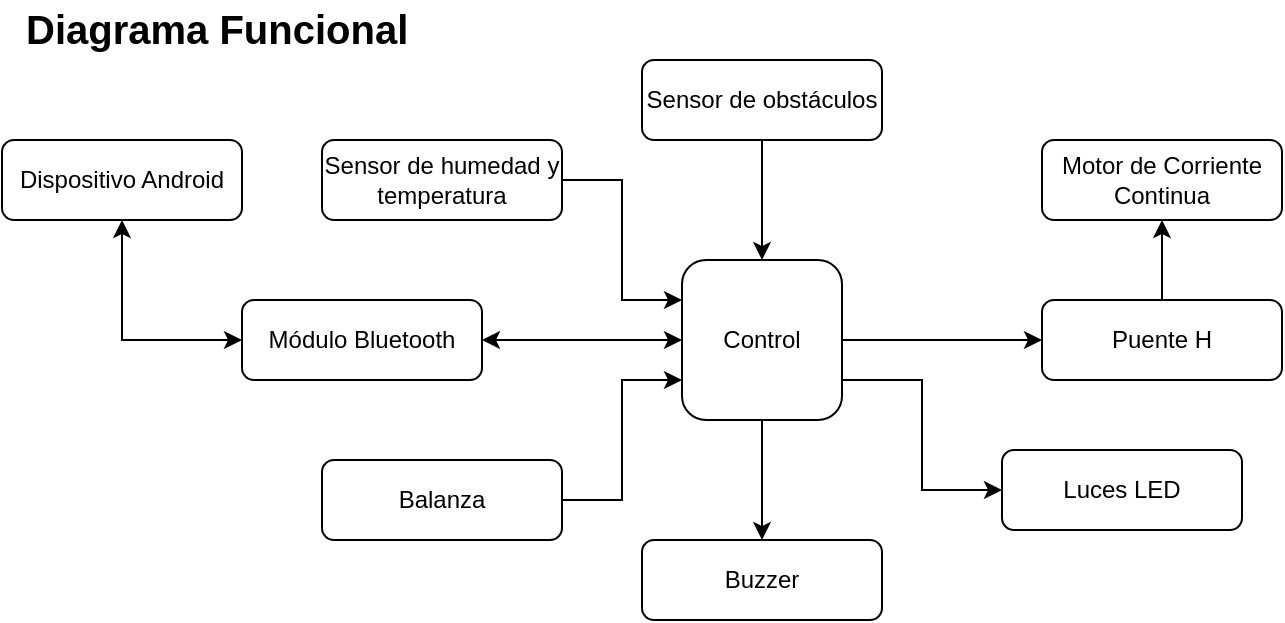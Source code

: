 <mxfile version="10.8.1" type="device"><diagram id="HATcN9iNYo2sIUN5zzX2" name="Página-1"><mxGraphModel dx="834" dy="435" grid="1" gridSize="10" guides="1" tooltips="1" connect="1" arrows="1" fold="1" page="1" pageScale="1" pageWidth="827" pageHeight="1169" math="0" shadow="0"><root><mxCell id="0"/><mxCell id="1" parent="0"/><mxCell id="ciuTdQTVXY5eTaxED4Si-16" style="edgeStyle=orthogonalEdgeStyle;rounded=0;orthogonalLoop=1;jettySize=auto;html=1;exitX=0.5;exitY=1;exitDx=0;exitDy=0;entryX=0.5;entryY=0;entryDx=0;entryDy=0;" parent="1" source="ciuTdQTVXY5eTaxED4Si-1" target="ciuTdQTVXY5eTaxED4Si-12" edge="1"><mxGeometry relative="1" as="geometry"/></mxCell><mxCell id="869XIkU0MIIe4jWywijc-2" style="edgeStyle=orthogonalEdgeStyle;rounded=0;orthogonalLoop=1;jettySize=auto;html=1;exitX=1;exitY=0.5;exitDx=0;exitDy=0;entryX=0;entryY=0.5;entryDx=0;entryDy=0;" edge="1" parent="1" source="ciuTdQTVXY5eTaxED4Si-1" target="ciuTdQTVXY5eTaxED4Si-22"><mxGeometry relative="1" as="geometry"/></mxCell><mxCell id="869XIkU0MIIe4jWywijc-3" style="edgeStyle=orthogonalEdgeStyle;rounded=0;orthogonalLoop=1;jettySize=auto;html=1;exitX=1;exitY=0.75;exitDx=0;exitDy=0;entryX=0;entryY=0.5;entryDx=0;entryDy=0;" edge="1" parent="1" source="ciuTdQTVXY5eTaxED4Si-1" target="ciuTdQTVXY5eTaxED4Si-17"><mxGeometry relative="1" as="geometry"/></mxCell><mxCell id="ciuTdQTVXY5eTaxED4Si-1" value="Control" style="rounded=1;whiteSpace=wrap;html=1;" parent="1" vertex="1"><mxGeometry x="340" y="140" width="80" height="80" as="geometry"/></mxCell><mxCell id="ciuTdQTVXY5eTaxED4Si-5" style="edgeStyle=orthogonalEdgeStyle;rounded=0;orthogonalLoop=1;jettySize=auto;html=1;exitX=1;exitY=0.5;exitDx=0;exitDy=0;entryX=0;entryY=0.5;entryDx=0;entryDy=0;startArrow=classic;startFill=1;" parent="1" source="ciuTdQTVXY5eTaxED4Si-2" target="ciuTdQTVXY5eTaxED4Si-1" edge="1"><mxGeometry relative="1" as="geometry"/></mxCell><mxCell id="ciuTdQTVXY5eTaxED4Si-2" value="Módulo Bluetooth" style="rounded=1;whiteSpace=wrap;html=1;" parent="1" vertex="1"><mxGeometry x="120" y="160" width="120" height="40" as="geometry"/></mxCell><mxCell id="869XIkU0MIIe4jWywijc-4" style="edgeStyle=orthogonalEdgeStyle;rounded=0;orthogonalLoop=1;jettySize=auto;html=1;exitX=1;exitY=0.5;exitDx=0;exitDy=0;entryX=0;entryY=0.75;entryDx=0;entryDy=0;" edge="1" parent="1" source="ciuTdQTVXY5eTaxED4Si-6" target="ciuTdQTVXY5eTaxED4Si-1"><mxGeometry relative="1" as="geometry"/></mxCell><mxCell id="ciuTdQTVXY5eTaxED4Si-6" value="Balanza" style="rounded=1;whiteSpace=wrap;html=1;" parent="1" vertex="1"><mxGeometry x="160" y="240" width="120" height="40" as="geometry"/></mxCell><mxCell id="869XIkU0MIIe4jWywijc-5" style="edgeStyle=orthogonalEdgeStyle;rounded=0;orthogonalLoop=1;jettySize=auto;html=1;exitX=0.5;exitY=1;exitDx=0;exitDy=0;entryX=0.5;entryY=0;entryDx=0;entryDy=0;" edge="1" parent="1" source="ciuTdQTVXY5eTaxED4Si-8" target="ciuTdQTVXY5eTaxED4Si-1"><mxGeometry relative="1" as="geometry"/></mxCell><mxCell id="ciuTdQTVXY5eTaxED4Si-8" value="Sensor de obstáculos" style="rounded=1;whiteSpace=wrap;html=1;" parent="1" vertex="1"><mxGeometry x="320" y="40" width="120" height="40" as="geometry"/></mxCell><mxCell id="ciuTdQTVXY5eTaxED4Si-27" style="edgeStyle=orthogonalEdgeStyle;rounded=0;orthogonalLoop=1;jettySize=auto;html=1;exitX=1;exitY=0.5;exitDx=0;exitDy=0;entryX=0;entryY=0.25;entryDx=0;entryDy=0;startArrow=none;startFill=0;" parent="1" source="ciuTdQTVXY5eTaxED4Si-10" target="ciuTdQTVXY5eTaxED4Si-1" edge="1"><mxGeometry relative="1" as="geometry"/></mxCell><mxCell id="ciuTdQTVXY5eTaxED4Si-10" value="Sensor de humedad y temperatura" style="rounded=1;whiteSpace=wrap;html=1;" parent="1" vertex="1"><mxGeometry x="160" y="80" width="120" height="40" as="geometry"/></mxCell><mxCell id="ciuTdQTVXY5eTaxED4Si-12" value="Buzzer" style="rounded=1;whiteSpace=wrap;html=1;" parent="1" vertex="1"><mxGeometry x="320" y="280" width="120" height="40" as="geometry"/></mxCell><mxCell id="ciuTdQTVXY5eTaxED4Si-17" value="Luces LED" style="rounded=1;whiteSpace=wrap;html=1;" parent="1" vertex="1"><mxGeometry x="500" y="235" width="120" height="40" as="geometry"/></mxCell><mxCell id="ciuTdQTVXY5eTaxED4Si-20" value="Motor de Corriente Continua" style="rounded=1;whiteSpace=wrap;html=1;" parent="1" vertex="1"><mxGeometry x="520" y="80" width="120" height="40" as="geometry"/></mxCell><mxCell id="869XIkU0MIIe4jWywijc-1" style="edgeStyle=orthogonalEdgeStyle;rounded=0;orthogonalLoop=1;jettySize=auto;html=1;exitX=0.5;exitY=0;exitDx=0;exitDy=0;entryX=0.5;entryY=1;entryDx=0;entryDy=0;" edge="1" parent="1" source="ciuTdQTVXY5eTaxED4Si-22" target="ciuTdQTVXY5eTaxED4Si-20"><mxGeometry relative="1" as="geometry"/></mxCell><mxCell id="ciuTdQTVXY5eTaxED4Si-22" value="Puente H" style="rounded=1;whiteSpace=wrap;html=1;" parent="1" vertex="1"><mxGeometry x="520" y="160" width="120" height="40" as="geometry"/></mxCell><mxCell id="ciuTdQTVXY5eTaxED4Si-30" value="Diagrama Funcional" style="text;html=1;resizable=0;points=[];autosize=1;align=left;verticalAlign=top;spacingTop=-4;fontSize=20;fontStyle=1" parent="1" vertex="1"><mxGeometry x="10" y="10" width="120" height="20" as="geometry"/></mxCell><mxCell id="Zzn2BgYCcbiLt0wXhRQB-7" style="edgeStyle=orthogonalEdgeStyle;rounded=0;orthogonalLoop=1;jettySize=auto;html=1;exitX=0.5;exitY=1;exitDx=0;exitDy=0;entryX=0;entryY=0.5;entryDx=0;entryDy=0;startArrow=classic;startFill=1;" parent="1" source="Zzn2BgYCcbiLt0wXhRQB-3" target="ciuTdQTVXY5eTaxED4Si-2" edge="1"><mxGeometry relative="1" as="geometry"/></mxCell><mxCell id="Zzn2BgYCcbiLt0wXhRQB-3" value="Dispositivo Android" style="rounded=1;whiteSpace=wrap;html=1;" parent="1" vertex="1"><mxGeometry y="80" width="120" height="40" as="geometry"/></mxCell></root></mxGraphModel></diagram></mxfile>